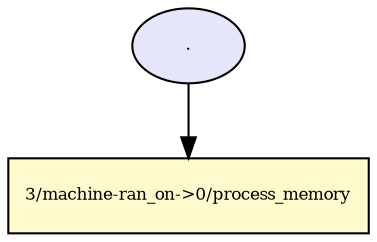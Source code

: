 digraph RGL__DirectedAdjacencyGraph {4[fontsize = 8,label = ".",shape = ellipse, fillcolor="#e6e6fa", style = filled]

4 -> 2[fontsize = 8, color="#000000"]

2[fontsize = 8,label = "3/machine-ran_on->0/process_memory",shape = rectangle, fillcolor="#fffacd", style = filled]

}